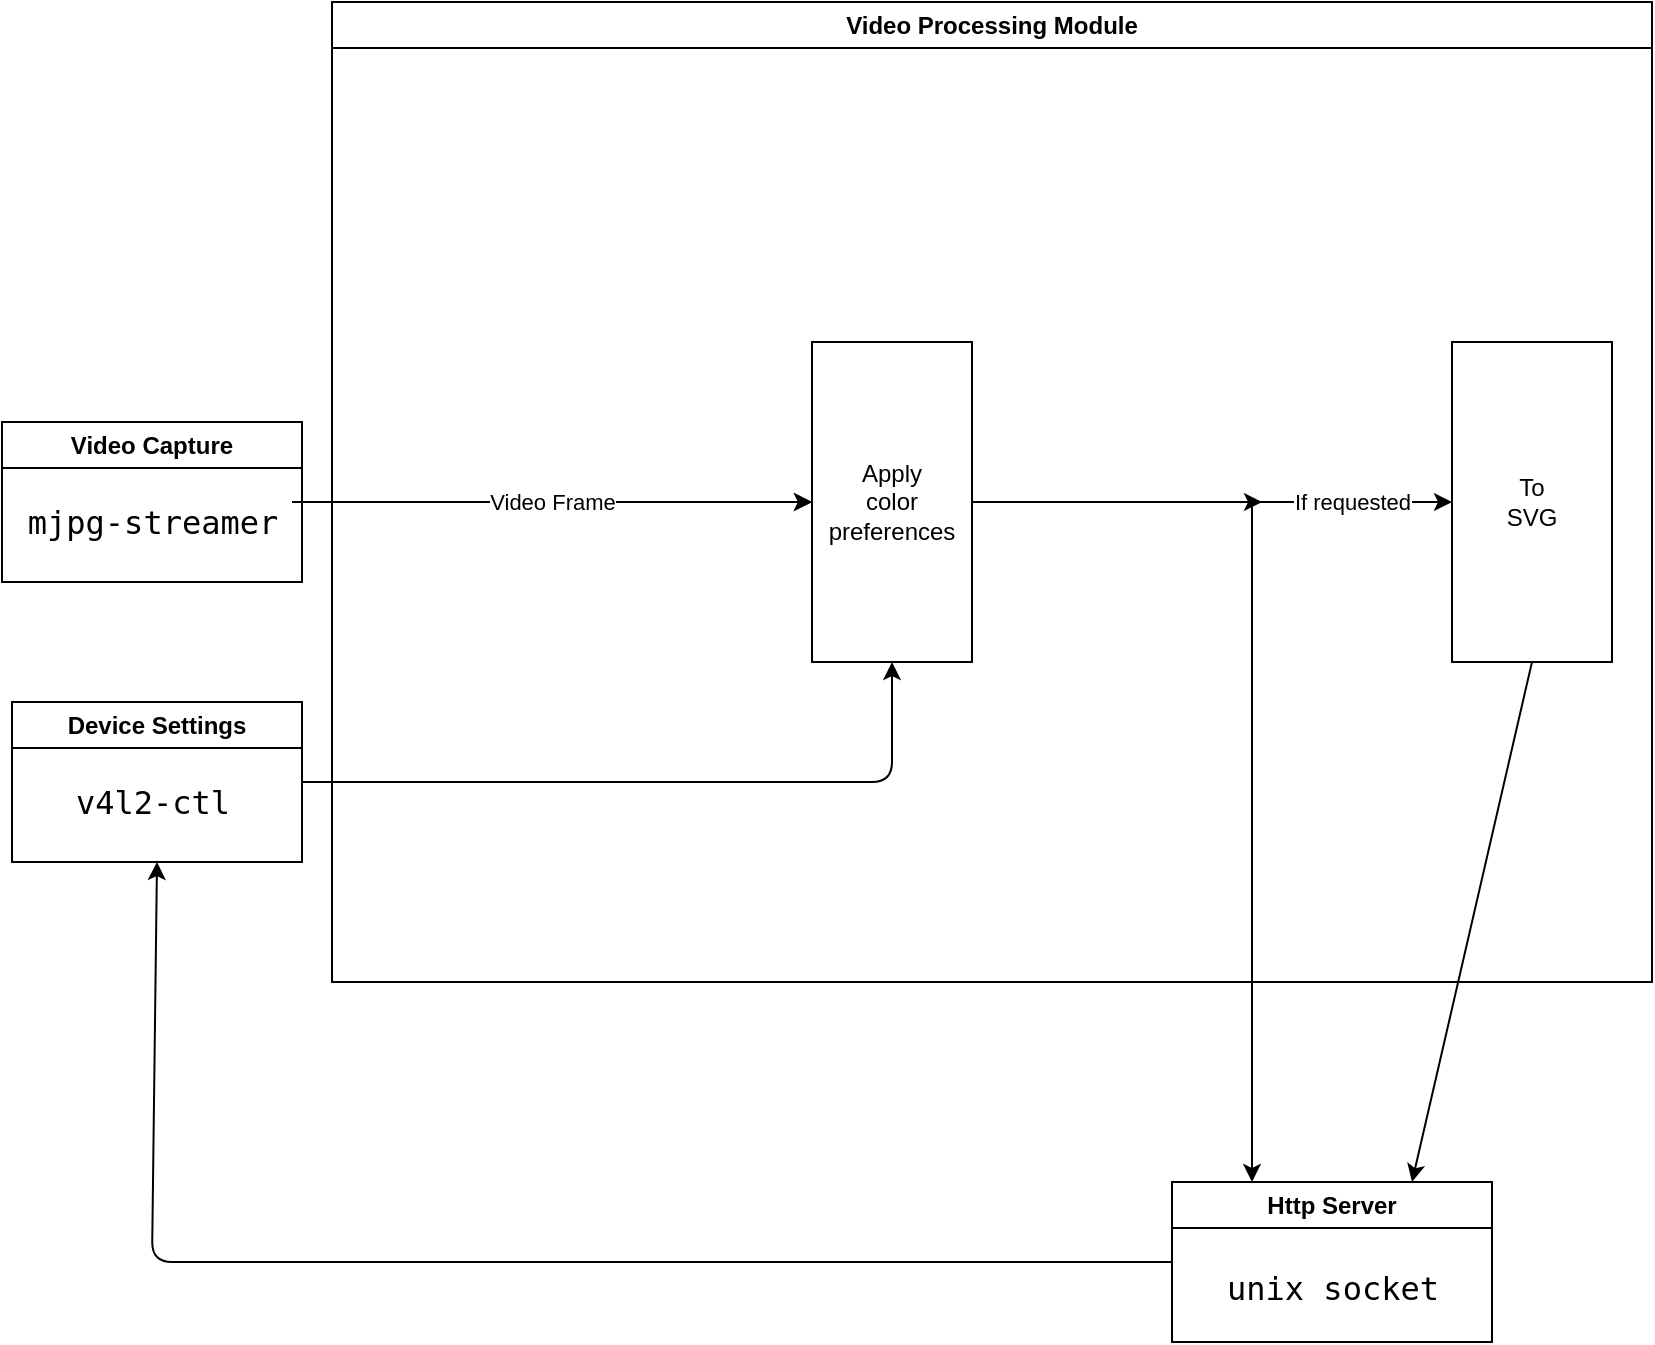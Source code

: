<mxfile>
    <diagram id="lLaLXQKT_goEUjWEFYHm" name="Page-1">
        <mxGraphModel dx="1206" dy="451" grid="1" gridSize="10" guides="1" tooltips="1" connect="1" arrows="1" fold="1" page="0" pageScale="1" pageWidth="850" pageHeight="1100" background="#ffffff" math="0" shadow="0">
            <root>
                <mxCell id="0"/>
                <mxCell id="1" parent="0"/>
                <mxCell id="28" value="" style="edgeStyle=none;html=1;fontColor=#000000;" parent="1" target="27" edge="1">
                    <mxGeometry relative="1" as="geometry">
                        <mxPoint x="375" y="670" as="sourcePoint"/>
                    </mxGeometry>
                </mxCell>
                <mxCell id="35" style="edgeStyle=none;html=1;fontColor=#000000;entryX=0.25;entryY=0;entryDx=0;entryDy=0;" parent="1" target="40" edge="1">
                    <mxGeometry relative="1" as="geometry">
                        <Array as="points"/>
                        <mxPoint x="635" y="670" as="sourcePoint"/>
                        <mxPoint x="615" y="890" as="targetPoint"/>
                    </mxGeometry>
                </mxCell>
                <mxCell id="44" style="edgeStyle=none;html=1;entryX=0;entryY=0.5;entryDx=0;entryDy=0;fontColor=#000000;exitX=1;exitY=0.5;exitDx=0;exitDy=0;" parent="1" target="43" edge="1">
                    <mxGeometry relative="1" as="geometry">
                        <mxPoint x="615" y="670" as="sourcePoint"/>
                        <Array as="points"/>
                    </mxGeometry>
                </mxCell>
                <mxCell id="54" value="If requested" style="edgeLabel;html=1;align=center;verticalAlign=middle;resizable=0;points=[];fontColor=#000000;" parent="44" vertex="1" connectable="0">
                    <mxGeometry x="-0.288" y="1" relative="1" as="geometry">
                        <mxPoint x="27" y="1" as="offset"/>
                    </mxGeometry>
                </mxCell>
                <mxCell id="25" value="Video Frame" style="endArrow=classic;html=1;fontColor=#000000;entryX=0;entryY=0.5;entryDx=0;entryDy=0;" parent="1" edge="1" target="27">
                    <mxGeometry width="50" height="50" relative="1" as="geometry">
                        <mxPoint x="155" y="670" as="sourcePoint"/>
                        <mxPoint x="295" y="670" as="targetPoint"/>
                    </mxGeometry>
                </mxCell>
                <mxCell id="29" value="" style="edgeStyle=none;html=1;fontColor=#000000;" parent="1" source="27" edge="1">
                    <mxGeometry relative="1" as="geometry">
                        <mxPoint x="640" y="670" as="targetPoint"/>
                    </mxGeometry>
                </mxCell>
                <mxCell id="27" value="Apply&lt;br&gt;color preferences" style="rounded=0;whiteSpace=wrap;html=1;comic=0;fontColor=#000000;" parent="1" vertex="1">
                    <mxGeometry x="415" y="590" width="80" height="160" as="geometry"/>
                </mxCell>
                <mxCell id="30" value="Video Processing Module" style="swimlane;whiteSpace=wrap;html=1;comic=0;fontColor=#000000;" parent="1" vertex="1">
                    <mxGeometry x="175" y="420" width="660" height="490" as="geometry"/>
                </mxCell>
                <mxCell id="43" value="To&lt;br&gt;SVG" style="rounded=0;whiteSpace=wrap;html=1;comic=0;fontColor=#000000;" parent="30" vertex="1">
                    <mxGeometry x="560" y="170" width="80" height="160" as="geometry"/>
                </mxCell>
                <mxCell id="33" value="Video Capture" style="swimlane;whiteSpace=wrap;html=1;comic=0;fontColor=#000000;" parent="1" vertex="1">
                    <mxGeometry x="10" y="630" width="150" height="80" as="geometry"/>
                </mxCell>
                <mxCell id="50" value="&lt;div style=&quot;font-family: &amp;quot;MesloLGS NF&amp;quot;, &amp;quot;Droid Sans Mono&amp;quot;, &amp;quot;monospace&amp;quot;, monospace; font-size: 16px; line-height: 22px;&quot;&gt;&lt;div style=&quot;line-height: 22px;&quot;&gt;mjpg-streamer&lt;/div&gt;&lt;/div&gt;" style="text;html=1;align=center;verticalAlign=middle;resizable=0;points=[];autosize=1;strokeColor=none;fillColor=none;fontColor=#000000;" parent="33" vertex="1">
                    <mxGeometry y="30" width="150" height="40" as="geometry"/>
                </mxCell>
                <mxCell id="37" style="edgeStyle=none;html=1;exitX=1;exitY=0.5;exitDx=0;exitDy=0;entryX=0.5;entryY=1;entryDx=0;entryDy=0;fontColor=#000000;" parent="1" source="36" target="27" edge="1">
                    <mxGeometry relative="1" as="geometry">
                        <Array as="points">
                            <mxPoint x="455" y="810"/>
                        </Array>
                    </mxGeometry>
                </mxCell>
                <mxCell id="36" value="Device Settings" style="swimlane;whiteSpace=wrap;html=1;comic=0;fontColor=#000000;" parent="1" vertex="1">
                    <mxGeometry x="15" y="770" width="145" height="80" as="geometry"/>
                </mxCell>
                <mxCell id="56" value="&lt;div style=&quot;font-family: &amp;quot;MesloLGS NF&amp;quot;, &amp;quot;Droid Sans Mono&amp;quot;, &amp;quot;monospace&amp;quot;, monospace; font-size: 16px; line-height: 22px;&quot;&gt;&lt;div style=&quot;line-height: 22px;&quot;&gt;v4l2-ctl&lt;/div&gt;&lt;/div&gt;" style="text;html=1;align=center;verticalAlign=middle;resizable=0;points=[];autosize=1;strokeColor=none;fillColor=none;fontColor=#000000;" vertex="1" parent="36">
                    <mxGeometry x="20" y="30" width="100" height="40" as="geometry"/>
                </mxCell>
                <mxCell id="41" style="edgeStyle=none;html=1;exitX=0;exitY=0.5;exitDx=0;exitDy=0;entryX=0.5;entryY=1;entryDx=0;entryDy=0;fontColor=#000000;" parent="1" source="40" target="36" edge="1">
                    <mxGeometry relative="1" as="geometry">
                        <Array as="points">
                            <mxPoint x="85" y="1050"/>
                        </Array>
                    </mxGeometry>
                </mxCell>
                <mxCell id="40" value="Http Server" style="swimlane;whiteSpace=wrap;html=1;comic=0;fontColor=#000000;startSize=23;" parent="1" vertex="1">
                    <mxGeometry x="595" y="1010" width="160" height="80" as="geometry"/>
                </mxCell>
                <mxCell id="51" value="&lt;div style=&quot;font-family: &amp;quot;MesloLGS NF&amp;quot;, &amp;quot;Droid Sans Mono&amp;quot;, &amp;quot;monospace&amp;quot;, monospace; font-size: 16px; line-height: 22px;&quot;&gt;&lt;div style=&quot;line-height: 22px;&quot;&gt;&lt;div style=&quot;line-height: 22px;&quot;&gt;unix socket&lt;/div&gt;&lt;/div&gt;&lt;/div&gt;" style="text;html=1;align=center;verticalAlign=middle;resizable=0;points=[];autosize=1;strokeColor=none;fillColor=none;fontColor=#000000;" parent="40" vertex="1">
                    <mxGeometry x="15" y="33" width="130" height="40" as="geometry"/>
                </mxCell>
                <mxCell id="45" style="edgeStyle=none;html=1;exitX=0.5;exitY=1;exitDx=0;exitDy=0;entryX=0.75;entryY=0;entryDx=0;entryDy=0;fontColor=#000000;" parent="1" source="43" target="40" edge="1">
                    <mxGeometry relative="1" as="geometry">
                        <mxPoint x="825" y="570.0" as="targetPoint"/>
                    </mxGeometry>
                </mxCell>
            </root>
        </mxGraphModel>
    </diagram>
</mxfile>